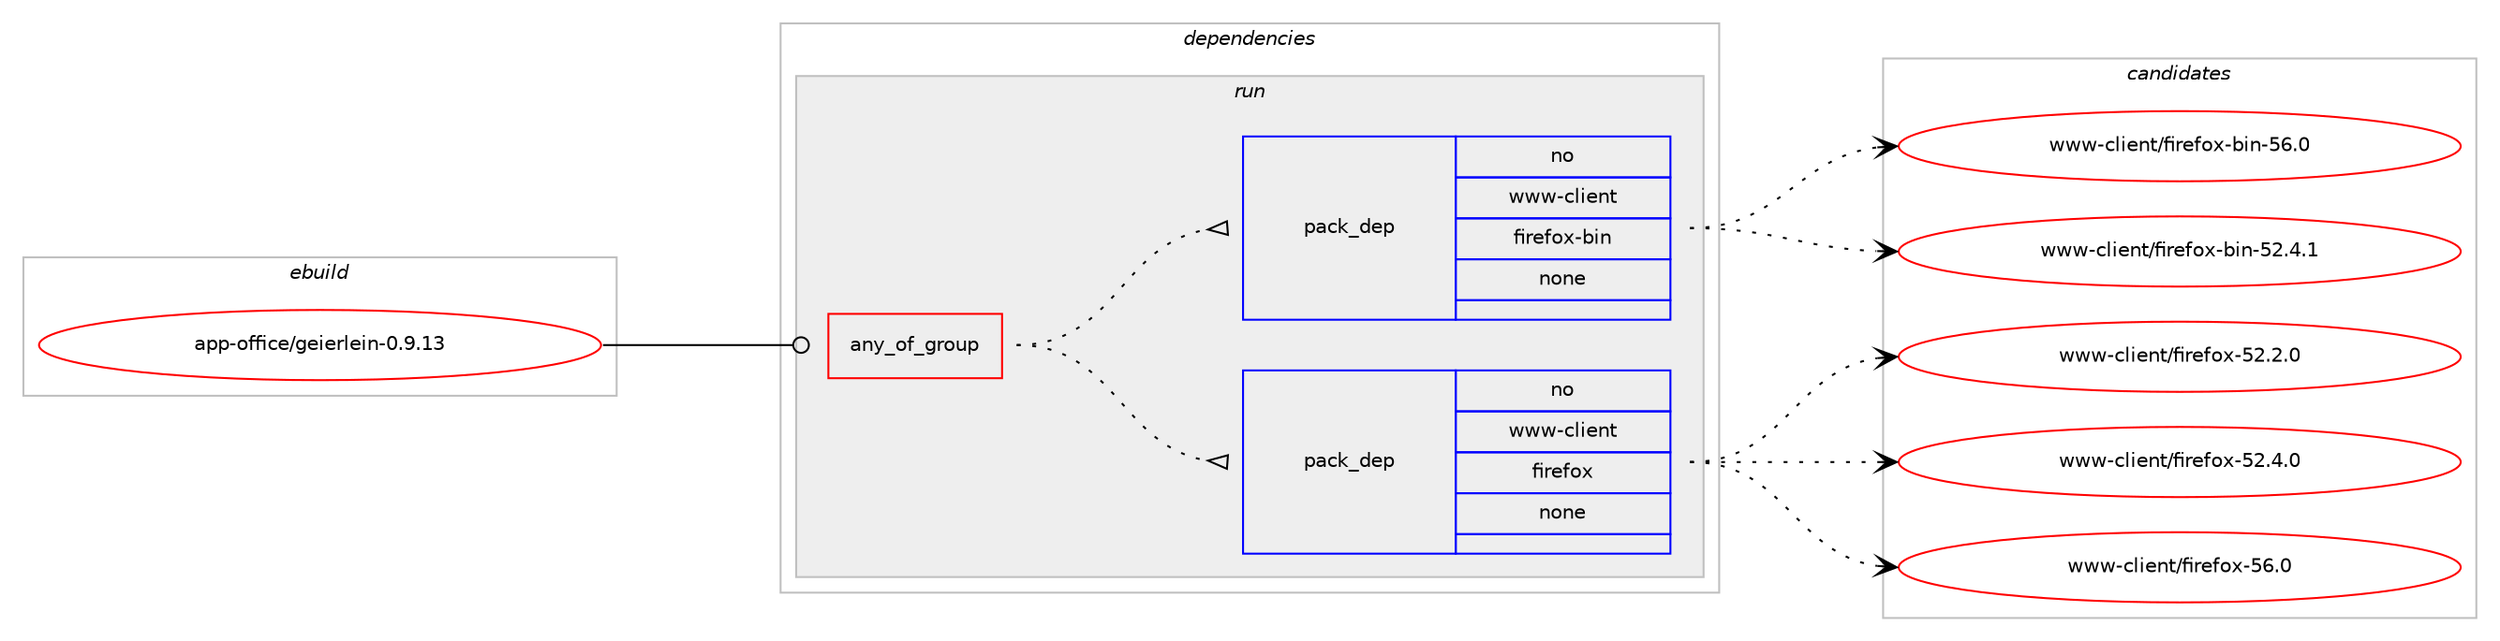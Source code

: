 digraph prolog {

# *************
# Graph options
# *************

newrank=true;
concentrate=true;
compound=true;
graph [rankdir=LR,fontname=Helvetica,fontsize=10,ranksep=1.5];#, ranksep=2.5, nodesep=0.2];
edge  [arrowhead=vee];
node  [fontname=Helvetica,fontsize=10];

# **********
# The ebuild
# **********

subgraph cluster_leftcol {
color=gray;
rank=same;
label=<<i>ebuild</i>>;
id [label="app-office/geierlein-0.9.13", color=red, width=4, href="../app-office/geierlein-0.9.13.svg"];
}

# ****************
# The dependencies
# ****************

subgraph cluster_midcol {
color=gray;
label=<<i>dependencies</i>>;
subgraph cluster_compile {
fillcolor="#eeeeee";
style=filled;
label=<<i>compile</i>>;
}
subgraph cluster_compileandrun {
fillcolor="#eeeeee";
style=filled;
label=<<i>compile and run</i>>;
}
subgraph cluster_run {
fillcolor="#eeeeee";
style=filled;
label=<<i>run</i>>;
subgraph any862 {
dependency49746 [label=<<TABLE BORDER="0" CELLBORDER="1" CELLSPACING="0" CELLPADDING="4"><TR><TD CELLPADDING="10">any_of_group</TD></TR></TABLE>>, shape=none, color=red];subgraph pack35677 {
dependency49747 [label=<<TABLE BORDER="0" CELLBORDER="1" CELLSPACING="0" CELLPADDING="4" WIDTH="220"><TR><TD ROWSPAN="6" CELLPADDING="30">pack_dep</TD></TR><TR><TD WIDTH="110">no</TD></TR><TR><TD>www-client</TD></TR><TR><TD>firefox</TD></TR><TR><TD>none</TD></TR><TR><TD></TD></TR></TABLE>>, shape=none, color=blue];
}
dependency49746:e -> dependency49747:w [weight=20,style="dotted",arrowhead="oinv"];
subgraph pack35678 {
dependency49748 [label=<<TABLE BORDER="0" CELLBORDER="1" CELLSPACING="0" CELLPADDING="4" WIDTH="220"><TR><TD ROWSPAN="6" CELLPADDING="30">pack_dep</TD></TR><TR><TD WIDTH="110">no</TD></TR><TR><TD>www-client</TD></TR><TR><TD>firefox-bin</TD></TR><TR><TD>none</TD></TR><TR><TD></TD></TR></TABLE>>, shape=none, color=blue];
}
dependency49746:e -> dependency49748:w [weight=20,style="dotted",arrowhead="oinv"];
}
id:e -> dependency49746:w [weight=20,style="solid",arrowhead="odot"];
}
}

# **************
# The candidates
# **************

subgraph cluster_choices {
rank=same;
color=gray;
label=<<i>candidates</i>>;

subgraph choice35677 {
color=black;
nodesep=1;
choice11911911945991081051011101164710210511410110211112045535046504648 [label="www-client/firefox-52.2.0", color=red, width=4,href="../www-client/firefox-52.2.0.svg"];
choice11911911945991081051011101164710210511410110211112045535046524648 [label="www-client/firefox-52.4.0", color=red, width=4,href="../www-client/firefox-52.4.0.svg"];
choice1191191194599108105101110116471021051141011021111204553544648 [label="www-client/firefox-56.0", color=red, width=4,href="../www-client/firefox-56.0.svg"];
dependency49747:e -> choice11911911945991081051011101164710210511410110211112045535046504648:w [style=dotted,weight="100"];
dependency49747:e -> choice11911911945991081051011101164710210511410110211112045535046524648:w [style=dotted,weight="100"];
dependency49747:e -> choice1191191194599108105101110116471021051141011021111204553544648:w [style=dotted,weight="100"];
}
subgraph choice35678 {
color=black;
nodesep=1;
choice119119119459910810510111011647102105114101102111120459810511045535046524649 [label="www-client/firefox-bin-52.4.1", color=red, width=4,href="../www-client/firefox-bin-52.4.1.svg"];
choice11911911945991081051011101164710210511410110211112045981051104553544648 [label="www-client/firefox-bin-56.0", color=red, width=4,href="../www-client/firefox-bin-56.0.svg"];
dependency49748:e -> choice119119119459910810510111011647102105114101102111120459810511045535046524649:w [style=dotted,weight="100"];
dependency49748:e -> choice11911911945991081051011101164710210511410110211112045981051104553544648:w [style=dotted,weight="100"];
}
}

}
